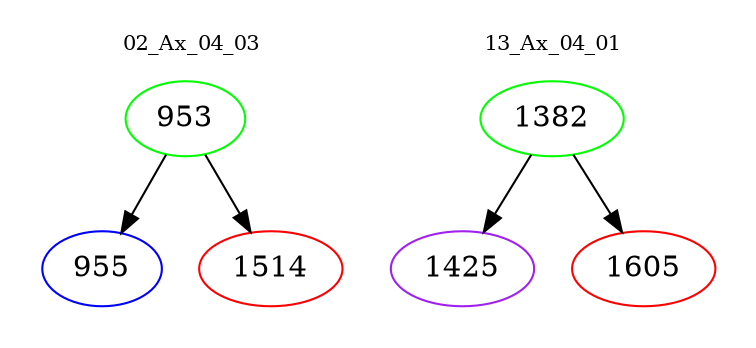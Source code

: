 digraph{
subgraph cluster_0 {
color = white
label = "02_Ax_04_03";
fontsize=10;
T0_953 [label="953", color="green"]
T0_953 -> T0_955 [color="black"]
T0_955 [label="955", color="blue"]
T0_953 -> T0_1514 [color="black"]
T0_1514 [label="1514", color="red"]
}
subgraph cluster_1 {
color = white
label = "13_Ax_04_01";
fontsize=10;
T1_1382 [label="1382", color="green"]
T1_1382 -> T1_1425 [color="black"]
T1_1425 [label="1425", color="purple"]
T1_1382 -> T1_1605 [color="black"]
T1_1605 [label="1605", color="red"]
}
}
